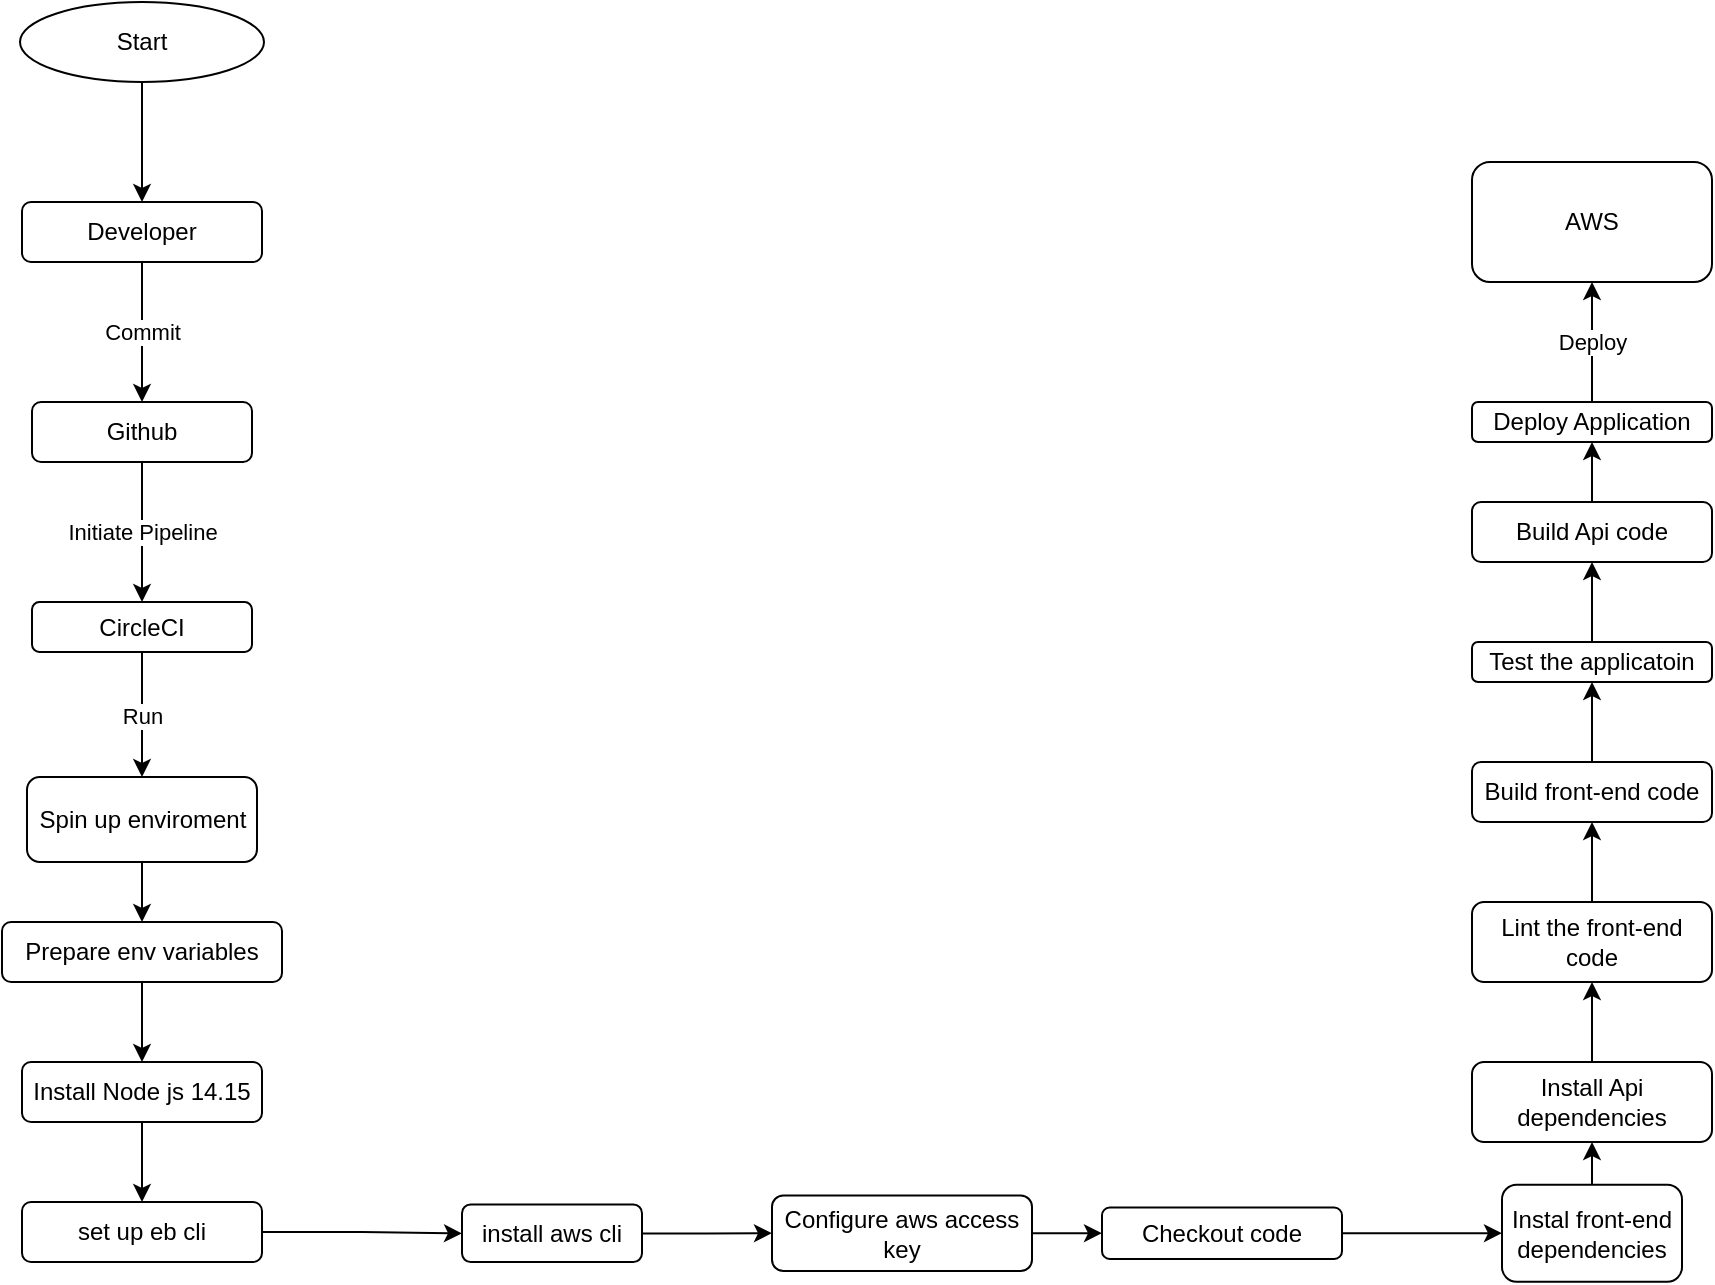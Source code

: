 <mxfile version="20.2.3" type="device"><diagram id="bey2YiHkqVgqo4vRuiLf" name="Page-1"><mxGraphModel dx="1278" dy="579" grid="1" gridSize="10" guides="1" tooltips="1" connect="1" arrows="1" fold="1" page="1" pageScale="1" pageWidth="850" pageHeight="1100" math="0" shadow="0"><root><mxCell id="0"/><mxCell id="1" parent="0"/><mxCell id="qC6uH7Es2I7zHGB1tysr-11" value="Commit" style="edgeStyle=orthogonalEdgeStyle;rounded=0;orthogonalLoop=1;jettySize=auto;html=1;" edge="1" parent="1" source="qC6uH7Es2I7zHGB1tysr-1" target="qC6uH7Es2I7zHGB1tysr-2"><mxGeometry relative="1" as="geometry"/></mxCell><mxCell id="qC6uH7Es2I7zHGB1tysr-1" value="Developer" style="rounded=1;whiteSpace=wrap;html=1;" vertex="1" parent="1"><mxGeometry x="50" y="110" width="120" height="30" as="geometry"/></mxCell><mxCell id="qC6uH7Es2I7zHGB1tysr-7" value="Initiate Pipeline" style="edgeStyle=orthogonalEdgeStyle;rounded=0;orthogonalLoop=1;jettySize=auto;html=1;" edge="1" parent="1" source="qC6uH7Es2I7zHGB1tysr-2" target="qC6uH7Es2I7zHGB1tysr-6"><mxGeometry relative="1" as="geometry"/></mxCell><mxCell id="qC6uH7Es2I7zHGB1tysr-2" value="Github" style="rounded=1;whiteSpace=wrap;html=1;" vertex="1" parent="1"><mxGeometry x="55" y="210" width="110" height="30" as="geometry"/></mxCell><mxCell id="qC6uH7Es2I7zHGB1tysr-9" value="Run" style="edgeStyle=orthogonalEdgeStyle;rounded=0;orthogonalLoop=1;jettySize=auto;html=1;" edge="1" parent="1" source="qC6uH7Es2I7zHGB1tysr-6" target="qC6uH7Es2I7zHGB1tysr-8"><mxGeometry relative="1" as="geometry"/></mxCell><mxCell id="qC6uH7Es2I7zHGB1tysr-6" value="CircleCI" style="whiteSpace=wrap;html=1;rounded=1;" vertex="1" parent="1"><mxGeometry x="55" y="310" width="110" height="25" as="geometry"/></mxCell><mxCell id="qC6uH7Es2I7zHGB1tysr-13" value="" style="edgeStyle=orthogonalEdgeStyle;rounded=0;orthogonalLoop=1;jettySize=auto;html=1;" edge="1" parent="1" source="qC6uH7Es2I7zHGB1tysr-8" target="qC6uH7Es2I7zHGB1tysr-12"><mxGeometry relative="1" as="geometry"/></mxCell><mxCell id="qC6uH7Es2I7zHGB1tysr-8" value="Spin up enviroment" style="whiteSpace=wrap;html=1;rounded=1;" vertex="1" parent="1"><mxGeometry x="52.5" y="397.5" width="115" height="42.5" as="geometry"/></mxCell><mxCell id="qC6uH7Es2I7zHGB1tysr-15" value="" style="edgeStyle=orthogonalEdgeStyle;rounded=0;orthogonalLoop=1;jettySize=auto;html=1;" edge="1" parent="1" source="qC6uH7Es2I7zHGB1tysr-12" target="qC6uH7Es2I7zHGB1tysr-14"><mxGeometry relative="1" as="geometry"/></mxCell><mxCell id="qC6uH7Es2I7zHGB1tysr-12" value="Prepare env variables" style="whiteSpace=wrap;html=1;rounded=1;" vertex="1" parent="1"><mxGeometry x="40" y="470" width="140" height="30" as="geometry"/></mxCell><mxCell id="qC6uH7Es2I7zHGB1tysr-17" value="" style="edgeStyle=orthogonalEdgeStyle;rounded=0;orthogonalLoop=1;jettySize=auto;html=1;" edge="1" parent="1" source="qC6uH7Es2I7zHGB1tysr-14" target="qC6uH7Es2I7zHGB1tysr-16"><mxGeometry relative="1" as="geometry"/></mxCell><mxCell id="qC6uH7Es2I7zHGB1tysr-14" value="Install Node js 14.15" style="whiteSpace=wrap;html=1;rounded=1;" vertex="1" parent="1"><mxGeometry x="50" y="540" width="120" height="30" as="geometry"/></mxCell><mxCell id="qC6uH7Es2I7zHGB1tysr-19" value="" style="edgeStyle=orthogonalEdgeStyle;rounded=0;orthogonalLoop=1;jettySize=auto;html=1;" edge="1" parent="1" source="qC6uH7Es2I7zHGB1tysr-16" target="qC6uH7Es2I7zHGB1tysr-18"><mxGeometry relative="1" as="geometry"/></mxCell><mxCell id="qC6uH7Es2I7zHGB1tysr-16" value="set up eb cli" style="whiteSpace=wrap;html=1;rounded=1;" vertex="1" parent="1"><mxGeometry x="50" y="610" width="120" height="30" as="geometry"/></mxCell><mxCell id="qC6uH7Es2I7zHGB1tysr-21" value="" style="edgeStyle=orthogonalEdgeStyle;rounded=0;orthogonalLoop=1;jettySize=auto;html=1;" edge="1" parent="1" source="qC6uH7Es2I7zHGB1tysr-18" target="qC6uH7Es2I7zHGB1tysr-20"><mxGeometry relative="1" as="geometry"/></mxCell><mxCell id="qC6uH7Es2I7zHGB1tysr-18" value="install aws cli" style="whiteSpace=wrap;html=1;rounded=1;" vertex="1" parent="1"><mxGeometry x="270" y="611.25" width="90" height="28.75" as="geometry"/></mxCell><mxCell id="qC6uH7Es2I7zHGB1tysr-23" value="" style="edgeStyle=orthogonalEdgeStyle;rounded=0;orthogonalLoop=1;jettySize=auto;html=1;" edge="1" parent="1" source="qC6uH7Es2I7zHGB1tysr-20" target="qC6uH7Es2I7zHGB1tysr-22"><mxGeometry relative="1" as="geometry"/></mxCell><mxCell id="qC6uH7Es2I7zHGB1tysr-20" value="Configure aws access key" style="rounded=1;whiteSpace=wrap;html=1;" vertex="1" parent="1"><mxGeometry x="425" y="606.72" width="130" height="37.81" as="geometry"/></mxCell><mxCell id="qC6uH7Es2I7zHGB1tysr-25" value="" style="edgeStyle=orthogonalEdgeStyle;rounded=0;orthogonalLoop=1;jettySize=auto;html=1;" edge="1" parent="1" source="qC6uH7Es2I7zHGB1tysr-22" target="qC6uH7Es2I7zHGB1tysr-24"><mxGeometry relative="1" as="geometry"/></mxCell><mxCell id="qC6uH7Es2I7zHGB1tysr-22" value="Checkout code" style="rounded=1;whiteSpace=wrap;html=1;" vertex="1" parent="1"><mxGeometry x="590" y="612.81" width="120" height="25.63" as="geometry"/></mxCell><mxCell id="qC6uH7Es2I7zHGB1tysr-27" value="" style="edgeStyle=orthogonalEdgeStyle;rounded=0;orthogonalLoop=1;jettySize=auto;html=1;" edge="1" parent="1" source="qC6uH7Es2I7zHGB1tysr-24" target="qC6uH7Es2I7zHGB1tysr-26"><mxGeometry relative="1" as="geometry"/></mxCell><mxCell id="qC6uH7Es2I7zHGB1tysr-24" value="Instal front-end dependencies" style="whiteSpace=wrap;html=1;rounded=1;" vertex="1" parent="1"><mxGeometry x="790" y="601.4" width="90" height="48.44" as="geometry"/></mxCell><mxCell id="qC6uH7Es2I7zHGB1tysr-29" value="" style="edgeStyle=orthogonalEdgeStyle;rounded=0;orthogonalLoop=1;jettySize=auto;html=1;" edge="1" parent="1" source="qC6uH7Es2I7zHGB1tysr-26" target="qC6uH7Es2I7zHGB1tysr-28"><mxGeometry relative="1" as="geometry"/></mxCell><mxCell id="qC6uH7Es2I7zHGB1tysr-26" value="Install Api dependencies" style="rounded=1;whiteSpace=wrap;html=1;" vertex="1" parent="1"><mxGeometry x="775" y="540" width="120" height="40" as="geometry"/></mxCell><mxCell id="qC6uH7Es2I7zHGB1tysr-31" value="" style="edgeStyle=orthogonalEdgeStyle;rounded=0;orthogonalLoop=1;jettySize=auto;html=1;" edge="1" parent="1" source="qC6uH7Es2I7zHGB1tysr-28" target="qC6uH7Es2I7zHGB1tysr-30"><mxGeometry relative="1" as="geometry"/></mxCell><mxCell id="qC6uH7Es2I7zHGB1tysr-28" value="Lint the front-end code" style="whiteSpace=wrap;html=1;rounded=1;" vertex="1" parent="1"><mxGeometry x="775" y="460" width="120" height="40" as="geometry"/></mxCell><mxCell id="qC6uH7Es2I7zHGB1tysr-33" value="" style="edgeStyle=orthogonalEdgeStyle;rounded=0;orthogonalLoop=1;jettySize=auto;html=1;" edge="1" parent="1" source="qC6uH7Es2I7zHGB1tysr-30" target="qC6uH7Es2I7zHGB1tysr-32"><mxGeometry relative="1" as="geometry"/></mxCell><mxCell id="qC6uH7Es2I7zHGB1tysr-30" value="Build front-end code" style="whiteSpace=wrap;html=1;rounded=1;" vertex="1" parent="1"><mxGeometry x="775" y="390" width="120" height="30" as="geometry"/></mxCell><mxCell id="qC6uH7Es2I7zHGB1tysr-35" value="" style="edgeStyle=orthogonalEdgeStyle;rounded=0;orthogonalLoop=1;jettySize=auto;html=1;" edge="1" parent="1" source="qC6uH7Es2I7zHGB1tysr-32" target="qC6uH7Es2I7zHGB1tysr-34"><mxGeometry relative="1" as="geometry"/></mxCell><mxCell id="qC6uH7Es2I7zHGB1tysr-32" value="Test the applicatoin" style="whiteSpace=wrap;html=1;rounded=1;" vertex="1" parent="1"><mxGeometry x="775" y="330" width="120" height="20" as="geometry"/></mxCell><mxCell id="qC6uH7Es2I7zHGB1tysr-37" value="" style="edgeStyle=orthogonalEdgeStyle;rounded=0;orthogonalLoop=1;jettySize=auto;html=1;" edge="1" parent="1" source="qC6uH7Es2I7zHGB1tysr-34" target="qC6uH7Es2I7zHGB1tysr-36"><mxGeometry relative="1" as="geometry"/></mxCell><mxCell id="qC6uH7Es2I7zHGB1tysr-34" value="Build Api code" style="whiteSpace=wrap;html=1;rounded=1;" vertex="1" parent="1"><mxGeometry x="775" y="260" width="120" height="30" as="geometry"/></mxCell><mxCell id="qC6uH7Es2I7zHGB1tysr-39" value="Deploy" style="edgeStyle=orthogonalEdgeStyle;rounded=0;orthogonalLoop=1;jettySize=auto;html=1;" edge="1" parent="1" source="qC6uH7Es2I7zHGB1tysr-36" target="qC6uH7Es2I7zHGB1tysr-38"><mxGeometry relative="1" as="geometry"/></mxCell><mxCell id="qC6uH7Es2I7zHGB1tysr-36" value="Deploy Application" style="whiteSpace=wrap;html=1;rounded=1;" vertex="1" parent="1"><mxGeometry x="775" y="210" width="120" height="20" as="geometry"/></mxCell><mxCell id="qC6uH7Es2I7zHGB1tysr-38" value="AWS" style="whiteSpace=wrap;html=1;rounded=1;" vertex="1" parent="1"><mxGeometry x="775" y="90" width="120" height="60" as="geometry"/></mxCell><mxCell id="qC6uH7Es2I7zHGB1tysr-41" value="" style="edgeStyle=orthogonalEdgeStyle;rounded=0;orthogonalLoop=1;jettySize=auto;html=1;" edge="1" parent="1" source="qC6uH7Es2I7zHGB1tysr-40" target="qC6uH7Es2I7zHGB1tysr-1"><mxGeometry relative="1" as="geometry"/></mxCell><mxCell id="qC6uH7Es2I7zHGB1tysr-40" value="Start" style="ellipse;whiteSpace=wrap;html=1;" vertex="1" parent="1"><mxGeometry x="49" y="10" width="122" height="40" as="geometry"/></mxCell></root></mxGraphModel></diagram></mxfile>